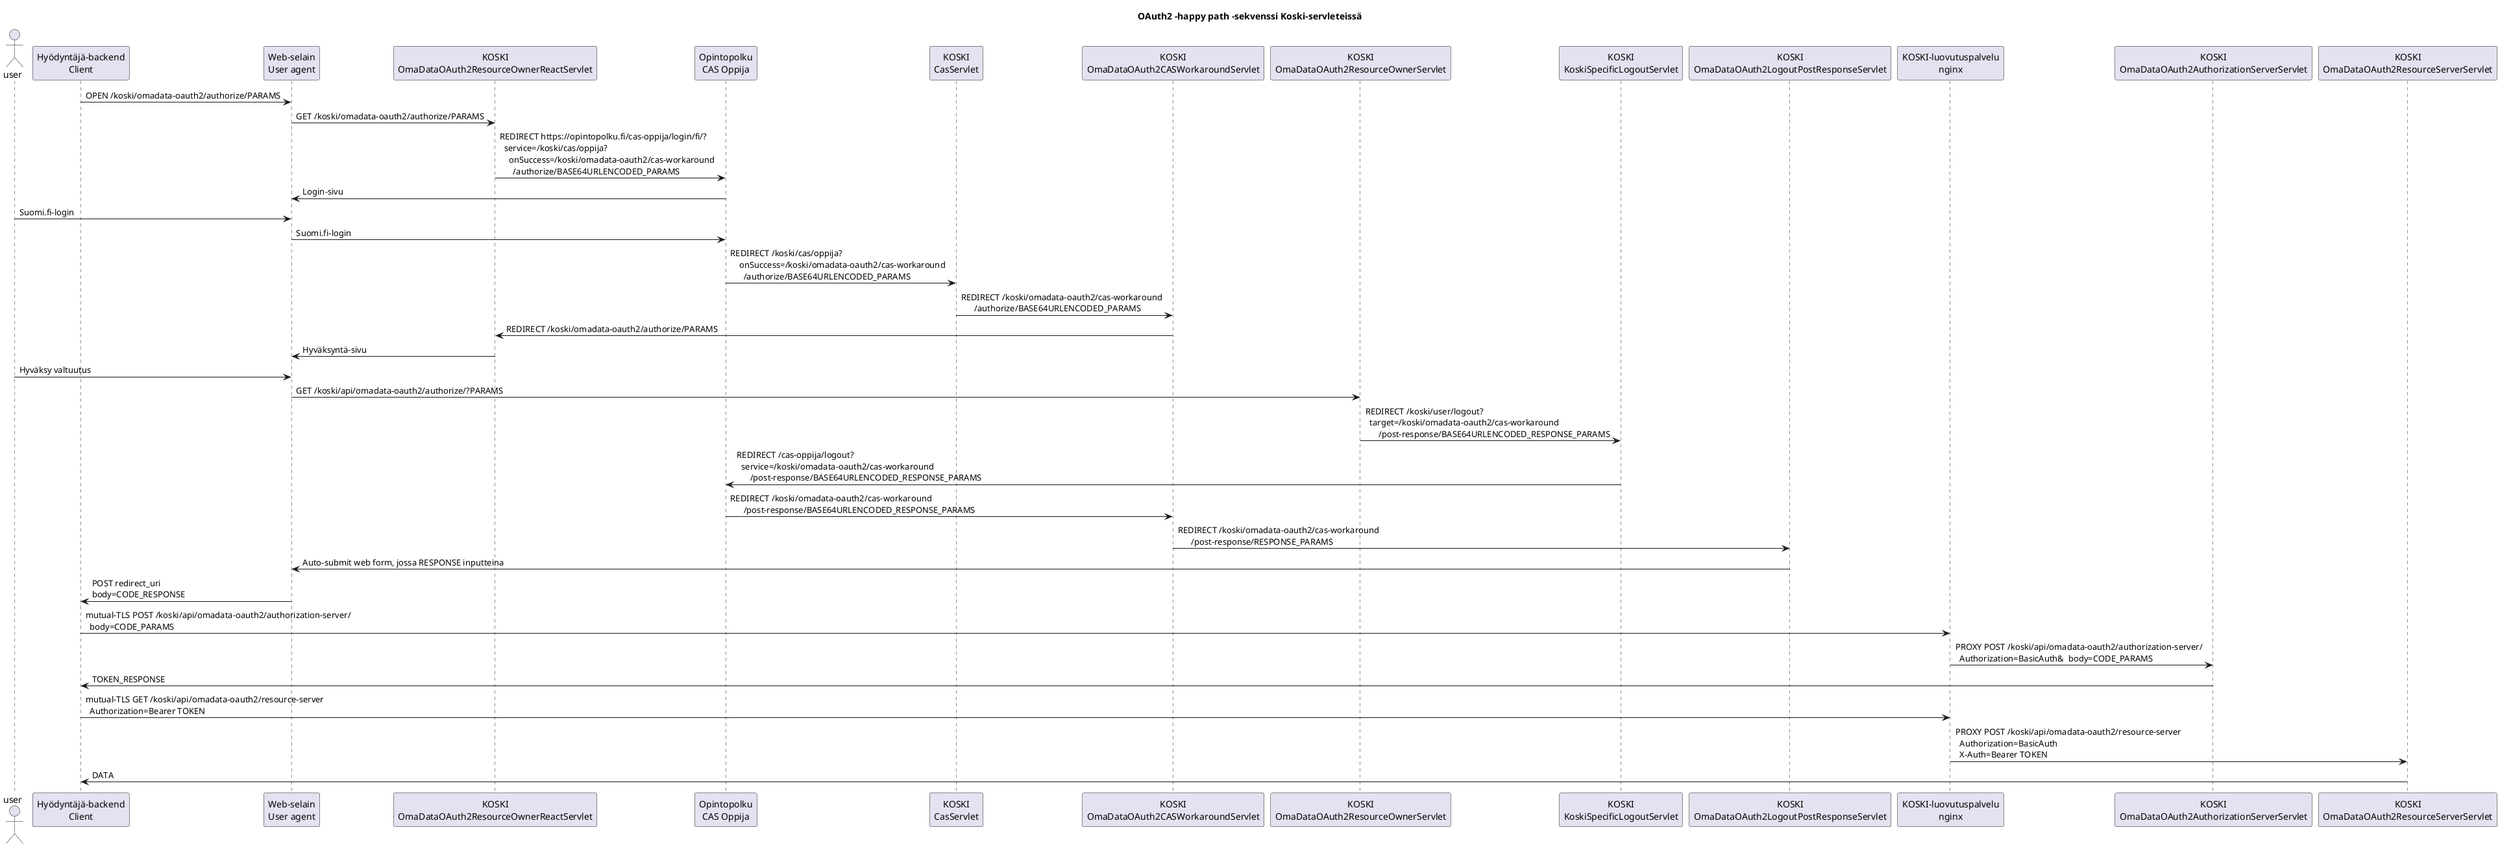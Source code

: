 @startuml
title OAuth2 -happy path -sekvenssi Koski-servleteissä

actor user

participant client [
  Hyödyntäjä-backend
  Client
]

participant user_agent [
  Web-selain
  User agent
]

' /koski/omadata-oauth2/authorize:
participant OmaDataOAuth2ResourceOwnerReactServlet [
  KOSKI
  OmaDataOAuth2ResourceOwnerReactServlet
]

' https://untuvaopintopolku.fi/cas-oppija/login/fi/?service=...
participant cas_oppija [
  Opintopolku
  CAS Oppija
]

' /koski/cas/oppija=onSuccess=...:
participant CasServlet [
  KOSKI
  CasServlet
]

' /koski/omadata-oauth2/cas-workaround/authorize/:base64urlencodedparams
participant OmaDataOAuth2CASWorkaroundServlet [
  KOSKI
  OmaDataOAuth2CASWorkaroundServlet
]

' /koski/api/omadata-oauth2/authorize:
participant OmaDataOAuth2ResourceOwnerServlet [
  KOSKI
  OmaDataOAuth2ResourceOwnerServlet
]

' /koski/user/logout?target=
participant KoskiSpecificLogoutServlet [
 KOSKI
 KoskiSpecificLogoutServlet
]

participant OmaDataOAuth2LogoutPostResponseServlet [
  KOSKI
  OmaDataOAuth2LogoutPostResponseServlet
]

client -> user_agent : OPEN /koski/omadata-oauth2/authorize/PARAMS

user_agent -> OmaDataOAuth2ResourceOwnerReactServlet : GET /koski/omadata-oauth2/authorize/PARAMS

OmaDataOAuth2ResourceOwnerReactServlet -> cas_oppija : REDIRECT https://opintopolku.fi/cas-oppija/login/fi/?\n  service=/koski/cas/oppija?\n    onSuccess=/koski/omadata-oauth2/cas-workaround\n      /authorize/BASE64URLENCODED_PARAMS

cas_oppija -> user_agent : Login-sivu

user -> user_agent : Suomi.fi-login

user_agent -> cas_oppija : Suomi.fi-login

cas_oppija -> CasServlet : REDIRECT /koski/cas/oppija?\n    onSuccess=/koski/omadata-oauth2/cas-workaround\n      /authorize/BASE64URLENCODED_PARAMS

CasServlet -> OmaDataOAuth2CASWorkaroundServlet : REDIRECT /koski/omadata-oauth2/cas-workaround\n      /authorize/BASE64URLENCODED_PARAMS

OmaDataOAuth2CASWorkaroundServlet -> OmaDataOAuth2ResourceOwnerReactServlet : REDIRECT /koski/omadata-oauth2/authorize/PARAMS

OmaDataOAuth2ResourceOwnerReactServlet -> user_agent : Hyväksyntä-sivu

user -> user_agent : Hyväksy valtuutus

user_agent -> OmaDataOAuth2ResourceOwnerServlet : GET /koski/api/omadata-oauth2/authorize/?PARAMS

OmaDataOAuth2ResourceOwnerServlet -> KoskiSpecificLogoutServlet : REDIRECT /koski/user/logout?\n  target=/koski/omadata-oauth2/cas-workaround\n      /post-response/BASE64URLENCODED_RESPONSE_PARAMS

KoskiSpecificLogoutServlet -> cas_oppija : REDIRECT /cas-oppija/logout?\n  service=/koski/omadata-oauth2/cas-workaround\n      /post-response/BASE64URLENCODED_RESPONSE_PARAMS

cas_oppija -> OmaDataOAuth2CASWorkaroundServlet : REDIRECT /koski/omadata-oauth2/cas-workaround\n      /post-response/BASE64URLENCODED_RESPONSE_PARAMS

OmaDataOAuth2CASWorkaroundServlet -> OmaDataOAuth2LogoutPostResponseServlet : REDIRECT /koski/omadata-oauth2/cas-workaround\n      /post-response/RESPONSE_PARAMS

OmaDataOAuth2LogoutPostResponseServlet -> user_agent : Auto-submit web form, jossa RESPONSE inputteina

user_agent -> client : POST redirect_uri\nbody=CODE_RESPONSE

participant luovutuspalvelu [
  KOSKI-luovutuspalvelu
  nginx
]

participant OmaDataOAuth2AuthorizationServerServlet [
  KOSKI
  OmaDataOAuth2AuthorizationServerServlet
]

participant OmaDataOAuth2ResourceServerServlet [
  KOSKI
  OmaDataOAuth2ResourceServerServlet
]

client -> luovutuspalvelu : mutual-TLS POST /koski/api/omadata-oauth2/authorization-server/\n  body=CODE_PARAMS

luovutuspalvelu -> OmaDataOAuth2AuthorizationServerServlet : PROXY POST /koski/api/omadata-oauth2/authorization-server/\n  Authorization=BasicAuth&  body=CODE_PARAMS

OmaDataOAuth2AuthorizationServerServlet -> client : TOKEN_RESPONSE

client -> luovutuspalvelu : mutual-TLS GET /koski/api/omadata-oauth2/resource-server\n  Authorization=Bearer TOKEN

luovutuspalvelu -> OmaDataOAuth2ResourceServerServlet : PROXY POST /koski/api/omadata-oauth2/resource-server\n  Authorization=BasicAuth\n  X-Auth=Bearer TOKEN

OmaDataOAuth2ResourceServerServlet -> client : DATA

@enduml
